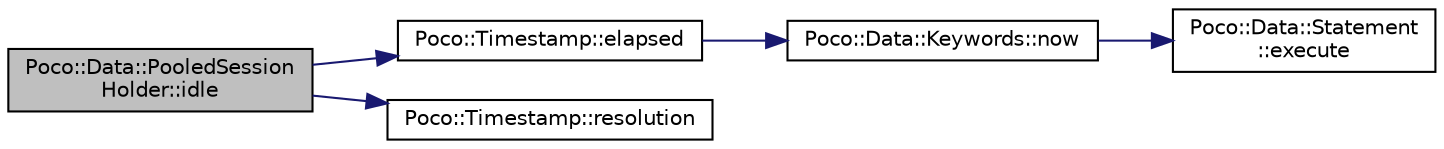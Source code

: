 digraph "Poco::Data::PooledSessionHolder::idle"
{
 // LATEX_PDF_SIZE
  edge [fontname="Helvetica",fontsize="10",labelfontname="Helvetica",labelfontsize="10"];
  node [fontname="Helvetica",fontsize="10",shape=record];
  rankdir="LR";
  Node1 [label="Poco::Data::PooledSession\lHolder::idle",height=0.2,width=0.4,color="black", fillcolor="grey75", style="filled", fontcolor="black",tooltip="Updates the last access timestamp."];
  Node1 -> Node2 [color="midnightblue",fontsize="10",style="solid"];
  Node2 [label="Poco::Timestamp::elapsed",height=0.2,width=0.4,color="black", fillcolor="white", style="filled",URL="$classPoco_1_1Timestamp.html#a36956487d258f6296193eedaf2063237",tooltip=" "];
  Node2 -> Node3 [color="midnightblue",fontsize="10",style="solid"];
  Node3 [label="Poco::Data::Keywords::now",height=0.2,width=0.4,color="black", fillcolor="white", style="filled",URL="$namespacePoco_1_1Data_1_1Keywords.html#a839e06ffbdee1328f646e4c83e0ae1fd",tooltip=" "];
  Node3 -> Node4 [color="midnightblue",fontsize="10",style="solid"];
  Node4 [label="Poco::Data::Statement\l::execute",height=0.2,width=0.4,color="black", fillcolor="white", style="filled",URL="$classPoco_1_1Data_1_1Statement.html#a2be38d265a5c47b8210f15e4082eec4e",tooltip="Creates a string from the accumulated SQL statement."];
  Node1 -> Node5 [color="midnightblue",fontsize="10",style="solid"];
  Node5 [label="Poco::Timestamp::resolution",height=0.2,width=0.4,color="black", fillcolor="white", style="filled",URL="$classPoco_1_1Timestamp.html#a39a59f8ec283e6606990245a50644bee",tooltip=" "];
}
